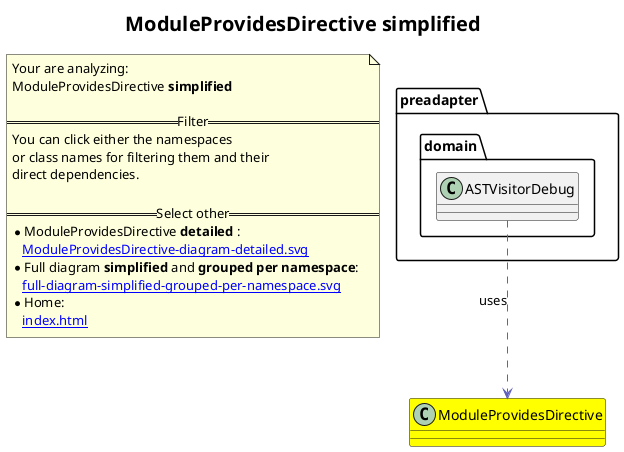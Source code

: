 @startuml
skinparam linetype ortho
title <size:20>ModuleProvidesDirective **simplified** </size>
note "Your are analyzing:\nModuleProvidesDirective **simplified** \n\n==Filter==\nYou can click either the namespaces \nor class names for filtering them and their\ndirect dependencies.\n\n==Select other==\n* ModuleProvidesDirective **detailed** :\n   [[ModuleProvidesDirective-diagram-detailed.svg]]\n* Full diagram **simplified** and **grouped per namespace**:\n   [[full-diagram-simplified-grouped-per-namespace.svg]]\n* Home:\n   [[index.html]]" as FloatingNote
class ModuleProvidesDirective [[ModuleProvidesDirective-diagram-simplified.svg]] #yellow {
}
  class preadapter.domain.ASTVisitorDebug [[preadapter.domain.ASTVisitorDebug-diagram-simplified.svg]]  {
  }
 ' *************************************** 
 ' *************************************** 
 ' *************************************** 
' Class relations extracted from namespace:
' 
' Class relations extracted from namespace:
' preadapter.domain
preadapter.domain.ASTVisitorDebug .[#6060BB].> ModuleProvidesDirective  : uses 
@enduml